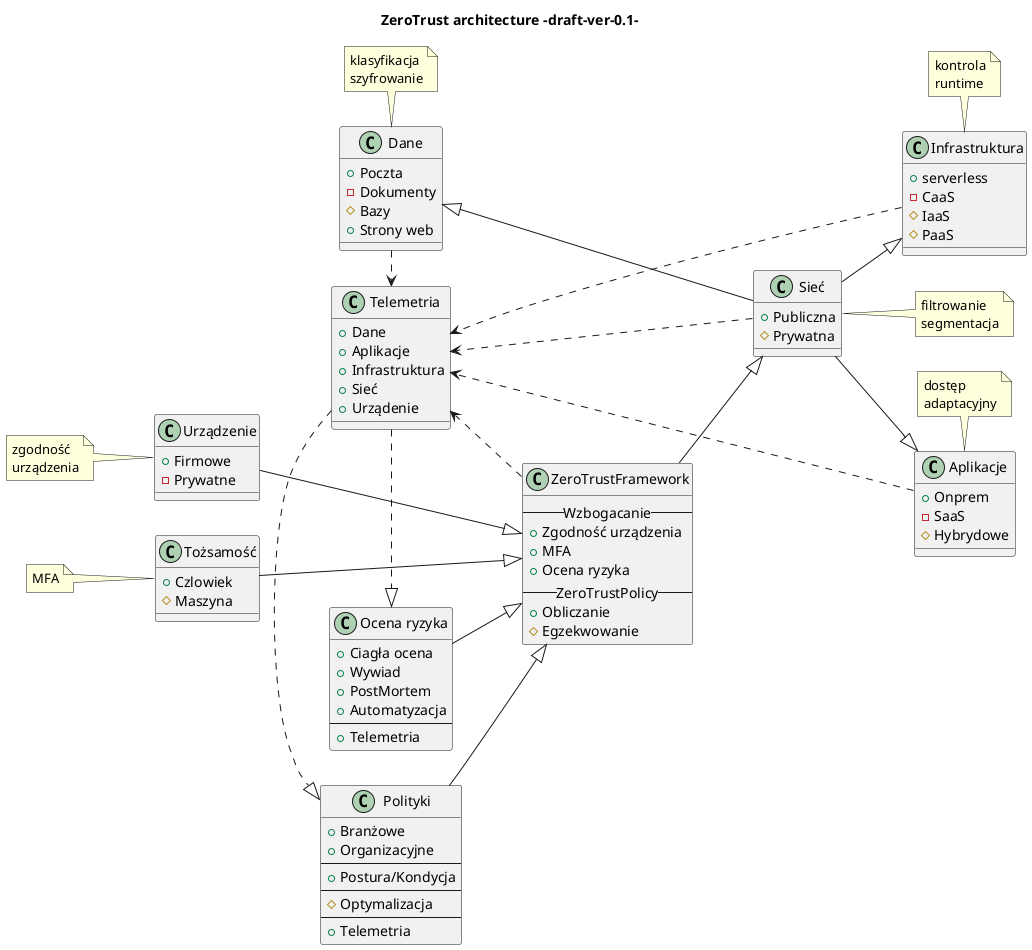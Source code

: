 @startuml
left to right direction
title "ZeroTrust architecture -draft-ver-0.1-"

class Polityki {
  + Branżowe
  + Organizacyjne
  ---
  + Postura/Kondycja
  ---
  # Optymalizacja
  ---
  + Telemetria
}

class Tożsamość {
  + Czlowiek
  # Maszyna
}
note left of Tożsamość
MFA
end note

class Urządzenie {
  + Firmowe
  - Prywatne
}
note left of Urządzenie
zgodność
urządzenia
end note

class ZeroTrustFramework {
    --Wzbogacanie--
    + Zgodność urządzenia
    + MFA
    + Ocena ryzyka
    --ZeroTrustPolicy--
    + Obliczanie
    # Egzekwowanie
}

class "Ocena ryzyka" {
    + Ciagła ocena
    + Wywiad
    + PostMortem
    + Automatyzacja
    ---
    + Telemetria
}

class Sieć {
    + Publiczna
    # Prywatna
}
note right of Sieć
filtrowanie
segmentacja
end note

class Dane {
    + Poczta
    - Dokumenty
    # Bazy
    + Strony web
}
note top of Dane
klasyfikacja
szyfrowanie
end note

class Aplikacje {
    + Onprem
    - SaaS
    # Hybrydowe
}
note top of Aplikacje
dostęp
adaptacyjny
end note

class Infrastruktura {
    + serverless
    - CaaS
    # IaaS
    # PaaS
}
note top of Infrastruktura
kontrola
runtime
end note


class Telemetria {
    + Dane
    + Aplikacje
    + Infrastruktura
    + Sieć
    + Urządenie
    ' ---
    ' <b>SIEM</b>
}


Tożsamość ---|> ZeroTrustFramework
Urządzenie ---|> ZeroTrustFramework
"Ocena ryzyka" --|> ZeroTrustFramework
Polityki --|> ZeroTrustFramework
ZeroTrustFramework --|> Sieć
ZeroTrustFramework .> Telemetria

Sieć --|> Dane
Sieć --|> Aplikacje
Sieć --|> Infrastruktura

Dane .> Telemetria
Aplikacje .> Telemetria
Infrastruktura .> Telemetria
Sieć .> Telemetria

Telemetria .|> "Ocena ryzyka"
Telemetria .|> Polityki


@enduml
